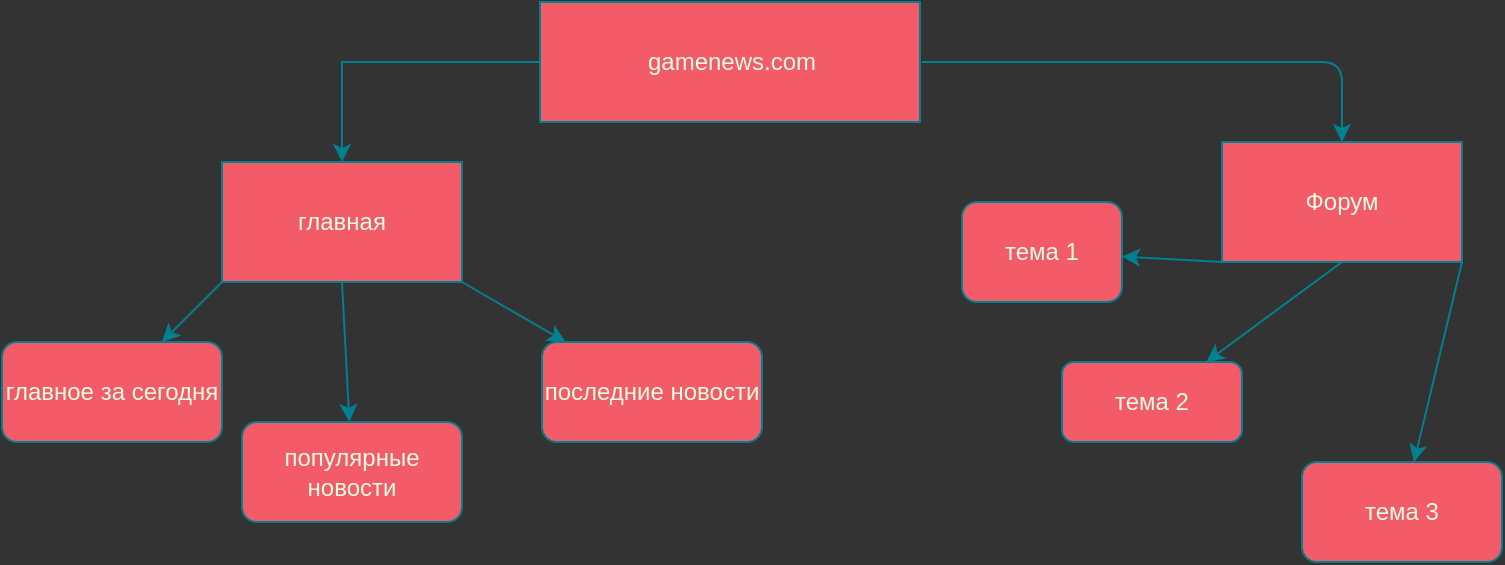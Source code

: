 <mxfile version="15.2.9" type="device"><diagram id="eKYlq76rNZnLBtfX62G9" name="Page-1"><mxGraphModel dx="1102" dy="624" grid="1" gridSize="10" guides="1" tooltips="1" connect="1" arrows="1" fold="1" page="1" pageScale="1" pageWidth="827" pageHeight="1169" background="#333333" math="0" shadow="0"><root><mxCell id="0"/><mxCell id="1" parent="0"/><mxCell id="HFtPqclyL5IR0Il3LefF-30" style="edgeStyle=orthogonalEdgeStyle;rounded=0;orthogonalLoop=1;jettySize=auto;html=1;labelBackgroundColor=#114B5F;strokeColor=#028090;fontColor=#E4FDE1;" edge="1" parent="1" source="HFtPqclyL5IR0Il3LefF-26" target="HFtPqclyL5IR0Il3LefF-31"><mxGeometry relative="1" as="geometry"><mxPoint x="60" y="120" as="targetPoint"/></mxGeometry></mxCell><mxCell id="HFtPqclyL5IR0Il3LefF-26" value="" style="rounded=0;whiteSpace=wrap;html=1;fillColor=#F45B69;strokeColor=#028090;fontColor=#E4FDE1;" vertex="1" parent="1"><mxGeometry x="319" y="20" width="190" height="60" as="geometry"/></mxCell><mxCell id="HFtPqclyL5IR0Il3LefF-42" style="edgeStyle=orthogonalEdgeStyle;curved=0;rounded=1;sketch=0;orthogonalLoop=1;jettySize=auto;html=1;fontColor=#E4FDE1;strokeColor=#028090;fillColor=#F45B69;" edge="1" parent="1"><mxGeometry relative="1" as="geometry"><mxPoint x="720" y="90" as="targetPoint"/><mxPoint x="510" y="50" as="sourcePoint"/><Array as="points"><mxPoint x="720" y="50"/></Array></mxGeometry></mxCell><mxCell id="HFtPqclyL5IR0Il3LefF-28" value="gamenews.com" style="text;html=1;strokeColor=none;fillColor=none;align=center;verticalAlign=middle;whiteSpace=wrap;rounded=0;fontColor=#E4FDE1;" vertex="1" parent="1"><mxGeometry x="330" y="40" width="170" height="20" as="geometry"/></mxCell><mxCell id="HFtPqclyL5IR0Il3LefF-31" value="" style="rounded=0;whiteSpace=wrap;html=1;fillColor=#F45B69;strokeColor=#028090;fontColor=#E4FDE1;" vertex="1" parent="1"><mxGeometry x="160" y="100" width="120" height="60" as="geometry"/></mxCell><mxCell id="HFtPqclyL5IR0Il3LefF-32" value="главная" style="text;html=1;strokeColor=none;fillColor=none;align=center;verticalAlign=middle;whiteSpace=wrap;rounded=0;fontColor=#E4FDE1;" vertex="1" parent="1"><mxGeometry x="190" y="120" width="60" height="20" as="geometry"/></mxCell><mxCell id="HFtPqclyL5IR0Il3LefF-36" value="" style="endArrow=classic;html=1;exitX=0;exitY=1;exitDx=0;exitDy=0;labelBackgroundColor=#114B5F;strokeColor=#028090;fontColor=#E4FDE1;" edge="1" parent="1" source="HFtPqclyL5IR0Il3LefF-31" target="HFtPqclyL5IR0Il3LefF-37"><mxGeometry width="50" height="50" relative="1" as="geometry"><mxPoint x="420" y="330" as="sourcePoint"/><mxPoint x="100" y="210" as="targetPoint"/></mxGeometry></mxCell><mxCell id="HFtPqclyL5IR0Il3LefF-37" value="главное за сегодня" style="rounded=1;whiteSpace=wrap;html=1;fillColor=#F45B69;strokeColor=#028090;fontColor=#E4FDE1;" vertex="1" parent="1"><mxGeometry x="50" y="190" width="110" height="50" as="geometry"/></mxCell><mxCell id="HFtPqclyL5IR0Il3LefF-38" value="" style="endArrow=classic;html=1;exitX=0.5;exitY=1;exitDx=0;exitDy=0;labelBackgroundColor=#114B5F;strokeColor=#028090;fontColor=#E4FDE1;" edge="1" parent="1" source="HFtPqclyL5IR0Il3LefF-31" target="HFtPqclyL5IR0Il3LefF-39"><mxGeometry width="50" height="50" relative="1" as="geometry"><mxPoint x="420" y="330" as="sourcePoint"/><mxPoint x="220" y="250" as="targetPoint"/></mxGeometry></mxCell><mxCell id="HFtPqclyL5IR0Il3LefF-39" value="популярные новости" style="rounded=1;whiteSpace=wrap;html=1;fillColor=#F45B69;strokeColor=#028090;fontColor=#E4FDE1;" vertex="1" parent="1"><mxGeometry x="170" y="230" width="110" height="50" as="geometry"/></mxCell><mxCell id="HFtPqclyL5IR0Il3LefF-40" value="" style="endArrow=classic;html=1;exitX=1;exitY=1;exitDx=0;exitDy=0;labelBackgroundColor=#114B5F;strokeColor=#028090;fontColor=#E4FDE1;" edge="1" parent="1" source="HFtPqclyL5IR0Il3LefF-31" target="HFtPqclyL5IR0Il3LefF-41"><mxGeometry width="50" height="50" relative="1" as="geometry"><mxPoint x="420" y="320" as="sourcePoint"/><mxPoint x="360" y="210" as="targetPoint"/></mxGeometry></mxCell><mxCell id="HFtPqclyL5IR0Il3LefF-41" value="последние новости" style="rounded=1;whiteSpace=wrap;html=1;fillColor=#F45B69;strokeColor=#028090;fontColor=#E4FDE1;" vertex="1" parent="1"><mxGeometry x="320" y="190" width="110" height="50" as="geometry"/></mxCell><mxCell id="HFtPqclyL5IR0Il3LefF-43" value="Форум" style="rounded=0;whiteSpace=wrap;html=1;sketch=0;fontColor=#E4FDE1;strokeColor=#028090;fillColor=#F45B69;" vertex="1" parent="1"><mxGeometry x="660" y="90" width="120" height="60" as="geometry"/></mxCell><mxCell id="HFtPqclyL5IR0Il3LefF-44" value="" style="endArrow=classic;html=1;fontColor=#E4FDE1;strokeColor=#028090;fillColor=#F45B69;exitX=0;exitY=1;exitDx=0;exitDy=0;" edge="1" parent="1" source="HFtPqclyL5IR0Il3LefF-43" target="HFtPqclyL5IR0Il3LefF-45"><mxGeometry width="50" height="50" relative="1" as="geometry"><mxPoint x="420" y="310" as="sourcePoint"/><mxPoint x="600" y="210" as="targetPoint"/></mxGeometry></mxCell><mxCell id="HFtPqclyL5IR0Il3LefF-45" value="тема 1" style="rounded=1;whiteSpace=wrap;html=1;sketch=0;fontColor=#E4FDE1;strokeColor=#028090;fillColor=#F45B69;" vertex="1" parent="1"><mxGeometry x="530" y="120" width="80" height="50" as="geometry"/></mxCell><mxCell id="HFtPqclyL5IR0Il3LefF-46" value="" style="endArrow=classic;html=1;fontColor=#E4FDE1;strokeColor=#028090;fillColor=#F45B69;exitX=0.5;exitY=1;exitDx=0;exitDy=0;" edge="1" parent="1" source="HFtPqclyL5IR0Il3LefF-43" target="HFtPqclyL5IR0Il3LefF-47"><mxGeometry width="50" height="50" relative="1" as="geometry"><mxPoint x="420" y="310" as="sourcePoint"/><mxPoint x="720" y="200" as="targetPoint"/></mxGeometry></mxCell><mxCell id="HFtPqclyL5IR0Il3LefF-47" value="тема 2" style="rounded=1;whiteSpace=wrap;html=1;sketch=0;fontColor=#E4FDE1;strokeColor=#028090;fillColor=#F45B69;" vertex="1" parent="1"><mxGeometry x="580" y="200" width="90" height="40" as="geometry"/></mxCell><mxCell id="HFtPqclyL5IR0Il3LefF-48" value="" style="endArrow=classic;html=1;fontColor=#E4FDE1;strokeColor=#028090;fillColor=#F45B69;exitX=1;exitY=1;exitDx=0;exitDy=0;" edge="1" parent="1" source="HFtPqclyL5IR0Il3LefF-43" target="HFtPqclyL5IR0Il3LefF-49"><mxGeometry width="50" height="50" relative="1" as="geometry"><mxPoint x="420" y="310" as="sourcePoint"/><mxPoint x="760" y="240" as="targetPoint"/></mxGeometry></mxCell><mxCell id="HFtPqclyL5IR0Il3LefF-49" value="тема 3" style="rounded=1;whiteSpace=wrap;html=1;sketch=0;fontColor=#E4FDE1;strokeColor=#028090;fillColor=#F45B69;" vertex="1" parent="1"><mxGeometry x="700" y="250" width="100" height="50" as="geometry"/></mxCell></root></mxGraphModel></diagram></mxfile>
